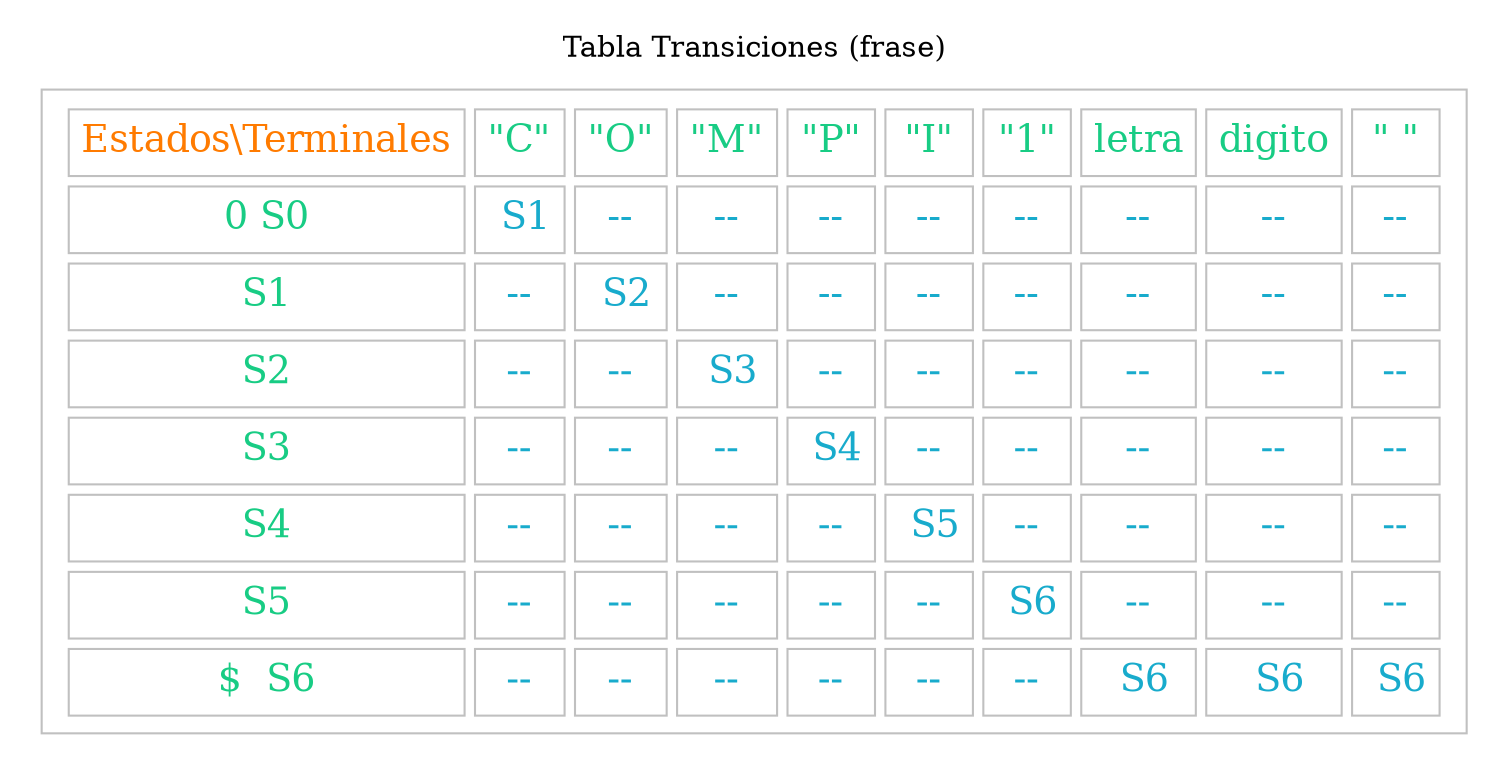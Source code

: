 digraph G {
color=white;
edge[fontname="Helvetica,Arial,sans-serif"];
node[shape=box];
subgraph cluster1 {

node[color=gray];
label = "Tabla Transiciones (frase)"
node[color=gray];
a0[fontcolor=red fontsize="18"];
a0 [label=<
<TABLE border="0" cellspacing="5" cellpadding="5">
<TR>
<TD border="1"><font color="#ff7b00">Estados\Terminales</font></TD>
<TD border="1" ><font color="#18cc84">"C"</font></TD>
<TD border="1" ><font color="#18cc84">"O"</font></TD>
<TD border="1" ><font color="#18cc84">"M"</font></TD>
<TD border="1" ><font color="#18cc84">"P"</font></TD>
<TD border="1" ><font color="#18cc84">"I"</font></TD>
<TD border="1" ><font color="#18cc84">"1"</font></TD>
<TD border="1" ><font color="#18cc84">letra</font></TD>
<TD border="1" ><font color="#18cc84">digito</font></TD>
<TD border="1" ><font color="#18cc84">" "</font></TD>
</TR>
<TR>
<TD border="1" ><font color="#18cc84">0 S0</font></TD>
<TD border="1" ><font color="#18abcc"> S1</font></TD>
<TD border="1" ><font color="#18abcc"> -- </font></TD>
<TD border="1" ><font color="#18abcc"> -- </font></TD>
<TD border="1" ><font color="#18abcc"> -- </font></TD>
<TD border="1" ><font color="#18abcc"> -- </font></TD>
<TD border="1" ><font color="#18abcc"> -- </font></TD>
<TD border="1" ><font color="#18abcc"> -- </font></TD>
<TD border="1" ><font color="#18abcc"> -- </font></TD>
<TD border="1" ><font color="#18abcc"> -- </font></TD>
</TR>
  <TR>
<TD border="1" ><font color="#18cc84">S1</font></TD>
<TD border="1" ><font color="#18abcc"> -- </font></TD>
<TD border="1" ><font color="#18abcc"> S2</font></TD>
<TD border="1" ><font color="#18abcc"> -- </font></TD>
<TD border="1" ><font color="#18abcc"> -- </font></TD>
<TD border="1" ><font color="#18abcc"> -- </font></TD>
<TD border="1" ><font color="#18abcc"> -- </font></TD>
<TD border="1" ><font color="#18abcc"> -- </font></TD>
<TD border="1" ><font color="#18abcc"> -- </font></TD>
<TD border="1" ><font color="#18abcc"> -- </font></TD>
</TR>
  <TR>
<TD border="1" ><font color="#18cc84">S2</font></TD>
<TD border="1" ><font color="#18abcc"> -- </font></TD>
<TD border="1" ><font color="#18abcc"> -- </font></TD>
<TD border="1" ><font color="#18abcc"> S3</font></TD>
<TD border="1" ><font color="#18abcc"> -- </font></TD>
<TD border="1" ><font color="#18abcc"> -- </font></TD>
<TD border="1" ><font color="#18abcc"> -- </font></TD>
<TD border="1" ><font color="#18abcc"> -- </font></TD>
<TD border="1" ><font color="#18abcc"> -- </font></TD>
<TD border="1" ><font color="#18abcc"> -- </font></TD>
</TR>
  <TR>
<TD border="1" ><font color="#18cc84">S3</font></TD>
<TD border="1" ><font color="#18abcc"> -- </font></TD>
<TD border="1" ><font color="#18abcc"> -- </font></TD>
<TD border="1" ><font color="#18abcc"> -- </font></TD>
<TD border="1" ><font color="#18abcc"> S4</font></TD>
<TD border="1" ><font color="#18abcc"> -- </font></TD>
<TD border="1" ><font color="#18abcc"> -- </font></TD>
<TD border="1" ><font color="#18abcc"> -- </font></TD>
<TD border="1" ><font color="#18abcc"> -- </font></TD>
<TD border="1" ><font color="#18abcc"> -- </font></TD>
</TR>
  <TR>
<TD border="1" ><font color="#18cc84">S4</font></TD>
<TD border="1" ><font color="#18abcc"> -- </font></TD>
<TD border="1" ><font color="#18abcc"> -- </font></TD>
<TD border="1" ><font color="#18abcc"> -- </font></TD>
<TD border="1" ><font color="#18abcc"> -- </font></TD>
<TD border="1" ><font color="#18abcc"> S5</font></TD>
<TD border="1" ><font color="#18abcc"> -- </font></TD>
<TD border="1" ><font color="#18abcc"> -- </font></TD>
<TD border="1" ><font color="#18abcc"> -- </font></TD>
<TD border="1" ><font color="#18abcc"> -- </font></TD>
</TR>
  <TR>
<TD border="1" ><font color="#18cc84">S5</font></TD>
<TD border="1" ><font color="#18abcc"> -- </font></TD>
<TD border="1" ><font color="#18abcc"> -- </font></TD>
<TD border="1" ><font color="#18abcc"> -- </font></TD>
<TD border="1" ><font color="#18abcc"> -- </font></TD>
<TD border="1" ><font color="#18abcc"> -- </font></TD>
<TD border="1" ><font color="#18abcc"> S6</font></TD>
<TD border="1" ><font color="#18abcc"> -- </font></TD>
<TD border="1" ><font color="#18abcc"> -- </font></TD>
<TD border="1" ><font color="#18abcc"> -- </font></TD>
</TR>
  <TR>
<TD border="1" ><font color="#18cc84">$  S6</font></TD>
<TD border="1" ><font color="#18abcc"> -- </font></TD>
<TD border="1" ><font color="#18abcc"> -- </font></TD>
<TD border="1" ><font color="#18abcc"> -- </font></TD>
<TD border="1" ><font color="#18abcc"> -- </font></TD>
<TD border="1" ><font color="#18abcc"> -- </font></TD>
<TD border="1" ><font color="#18abcc"> -- </font></TD>
<TD border="1" ><font color="#18abcc"> S6</font></TD>
<TD border="1" ><font color="#18abcc"> S6</font></TD>
<TD border="1" ><font color="#18abcc"> S6</font></TD>
</TR>

</TABLE>>];
}
}